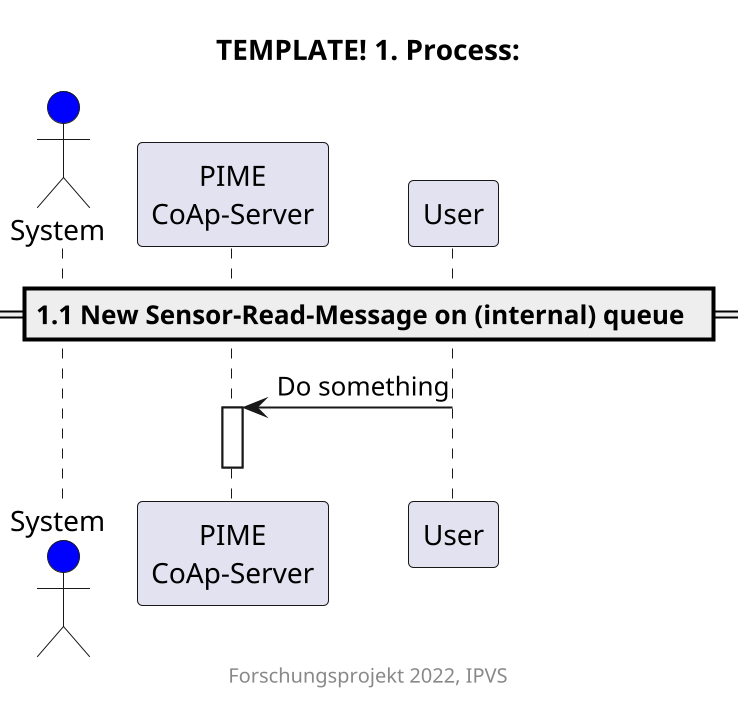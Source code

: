 @startuml

' this is a comment
' read here for syntax: https://plantuml.com/sequence-diagram

title TEMPLATE! 1. Process:
footer Forschungsprojekt 2022, IPVS
scale 2

actor System #blue
participant "PIME\nCoAp-Server" as PCS

== 1.1 New Sensor-Read-Message on (internal) queue  ==

User -> PCS: Do something
activate PCS

deactivate PCS

'== Run process 1.1 ==
@enduml